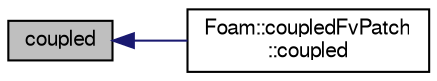 digraph "coupled"
{
  bgcolor="transparent";
  edge [fontname="FreeSans",fontsize="10",labelfontname="FreeSans",labelfontsize="10"];
  node [fontname="FreeSans",fontsize="10",shape=record];
  rankdir="LR";
  Node193 [label="coupled",height=0.2,width=0.4,color="black", fillcolor="grey75", style="filled", fontcolor="black"];
  Node193 -> Node194 [dir="back",color="midnightblue",fontsize="10",style="solid",fontname="FreeSans"];
  Node194 [label="Foam::coupledFvPatch\l::coupled",height=0.2,width=0.4,color="black",URL="$a22794.html#a39c01db0e66d00fe0621a0c7e5fc4ead",tooltip="Return true because this patch is coupled. "];
}

